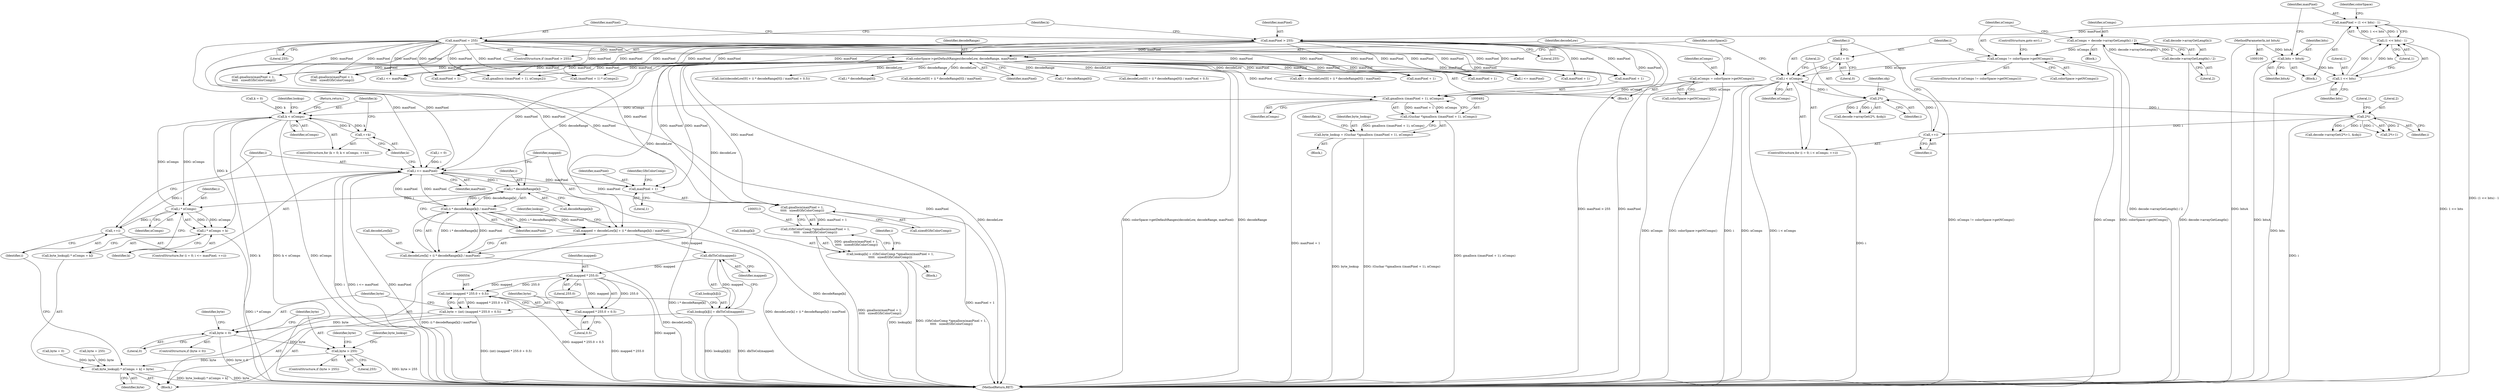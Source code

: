 digraph "0_poppler_7b2d314a61fd0e12f47c62996cb49ec0d1ba747a_4@API" {
"1000493" [label="(Call,gmallocn ((maxPixel + 1), nComps))"];
"1000136" [label="(Call,maxPixel > 255)"];
"1000125" [label="(Call,maxPixel = (1 << bits) - 1)"];
"1000127" [label="(Call,(1 << bits) - 1)"];
"1000128" [label="(Call,1 << bits)"];
"1000122" [label="(Call,bits = bitsA)"];
"1000101" [label="(MethodParameterIn,int bitsA)"];
"1000163" [label="(Call,colorSpace->getDefaultRanges(decodeLow, decodeRange, maxPixel))"];
"1000139" [label="(Call,maxPixel = 255)"];
"1000186" [label="(Call,i < nComps)"];
"1000189" [label="(Call,++i)"];
"1000211" [label="(Call,2*i)"];
"1000193" [label="(Call,2*i)"];
"1000183" [label="(Call,i = 0)"];
"1000177" [label="(Call,nComps != colorSpace->getNComps())"];
"1000171" [label="(Call,nComps = decode->arrayGetLength() / 2)"];
"1000173" [label="(Call,decode->arrayGetLength() / 2)"];
"1000160" [label="(Call,nComps = colorSpace->getNComps())"];
"1000491" [label="(Call,(Guchar *)gmallocn ((maxPixel + 1), nComps))"];
"1000489" [label="(Call,byte_lookup = (Guchar *)gmallocn ((maxPixel + 1), nComps))"];
"1000502" [label="(Call,k < nComps)"];
"1000505" [label="(Call,++k)"];
"1000579" [label="(Call,i * nComps)"];
"1000527" [label="(Call,++i)"];
"1000524" [label="(Call,i <= maxPixel)"];
"1000514" [label="(Call,gmallocn(maxPixel + 1,\n\t\t\t\t\t   sizeof(GfxColorComp)))"];
"1000512" [label="(Call,(GfxColorComp *)gmallocn(maxPixel + 1,\n\t\t\t\t\t   sizeof(GfxColorComp)))"];
"1000508" [label="(Call,lookup[k] = (GfxColorComp *)gmallocn(maxPixel + 1,\n\t\t\t\t\t   sizeof(GfxColorComp)))"];
"1000515" [label="(Call,maxPixel + 1)"];
"1000537" [label="(Call,i * decodeRange[k])"];
"1000536" [label="(Call,(i * decodeRange[k]) / maxPixel)"];
"1000530" [label="(Call,mapped = decodeLow[k] + (i * decodeRange[k]) / maxPixel)"];
"1000549" [label="(Call,dblToCol(mapped))"];
"1000543" [label="(Call,lookup[k][i] = dblToCol(mapped))"];
"1000556" [label="(Call,mapped * 255.0)"];
"1000553" [label="(Call,(int) (mapped * 255.0 + 0.5))"];
"1000551" [label="(Call,byte = (int) (mapped * 255.0 + 0.5))"];
"1000561" [label="(Call,byte < 0)"];
"1000569" [label="(Call,byte > 255)"];
"1000575" [label="(Call,byte_lookup[i * nComps + k] = byte)"];
"1000555" [label="(Call,mapped * 255.0 + 0.5)"];
"1000532" [label="(Call,decodeLow[k] + (i * decodeRange[k]) / maxPixel)"];
"1000578" [label="(Call,i * nComps + k)"];
"1000561" [label="(Call,byte < 0)"];
"1000494" [label="(Call,maxPixel + 1)"];
"1000189" [label="(Call,++i)"];
"1000519" [label="(Identifier,GfxColorComp)"];
"1000453" [label="(Call,i * decodeRange[0])"];
"1000515" [label="(Call,maxPixel + 1)"];
"1000509" [label="(Call,lookup[k])"];
"1000197" [label="(Identifier,obj)"];
"1000533" [label="(Call,decodeLow[k])"];
"1000127" [label="(Call,(1 << bits) - 1)"];
"1000551" [label="(Call,byte = (int) (mapped * 255.0 + 0.5))"];
"1000526" [label="(Identifier,maxPixel)"];
"1000506" [label="(Identifier,k)"];
"1000293" [label="(Call,gmallocn(maxPixel + 1,\n \t\t\t\t\t   sizeof(GfxColorComp)))"];
"1000514" [label="(Call,gmallocn(maxPixel + 1,\n\t\t\t\t\t   sizeof(GfxColorComp)))"];
"1000500" [label="(Identifier,k)"];
"1000528" [label="(Identifier,i)"];
"1000582" [label="(Identifier,k)"];
"1000555" [label="(Call,mapped * 255.0 + 0.5)"];
"1000573" [label="(Identifier,byte)"];
"1000137" [label="(Identifier,maxPixel)"];
"1000176" [label="(ControlStructure,if (nComps != colorSpace->getNComps()))"];
"1000187" [label="(Identifier,i)"];
"1000131" [label="(Literal,1)"];
"1000568" [label="(ControlStructure,if (byte > 255))"];
"1000128" [label="(Call,1 << bits)"];
"1000577" [label="(Identifier,byte_lookup)"];
"1000505" [label="(Call,++k)"];
"1000175" [label="(Literal,2)"];
"1000161" [label="(Identifier,nComps)"];
"1000532" [label="(Call,decodeLow[k] + (i * decodeRange[k]) / maxPixel)"];
"1000313" [label="(Call,decodeLow[0] + (i * decodeRange[0]) / maxPixel + 0.5)"];
"1000594" [label="(MethodReturn,RET)"];
"1000444" [label="(Call,x[0] = decodeLow[0] + (i * decodeRange[0]) / maxPixel)"];
"1000491" [label="(Call,(Guchar *)gmallocn ((maxPixel + 1), nComps))"];
"1000139" [label="(Call,maxPixel = 255)"];
"1000122" [label="(Call,bits = bitsA)"];
"1000162" [label="(Call,colorSpace->getNComps())"];
"1000104" [label="(Block,)"];
"1000517" [label="(Literal,1)"];
"1000188" [label="(Identifier,nComps)"];
"1000542" [label="(Identifier,maxPixel)"];
"1000502" [label="(Call,k < nComps)"];
"1000530" [label="(Call,mapped = decodeLow[k] + (i * decodeRange[k]) / maxPixel)"];
"1000125" [label="(Call,maxPixel = (1 << bits) - 1)"];
"1000504" [label="(Identifier,nComps)"];
"1000101" [label="(MethodParameterIn,int bitsA)"];
"1000182" [label="(ControlStructure,for (i = 0; i < nComps; ++i))"];
"1000179" [label="(Call,colorSpace->getNComps())"];
"1000583" [label="(Identifier,byte)"];
"1000136" [label="(Call,maxPixel > 255)"];
"1000498" [label="(ControlStructure,for (k = 0; k < nComps; ++k))"];
"1000144" [label="(Identifier,k)"];
"1000565" [label="(Identifier,byte)"];
"1000569" [label="(Call,byte > 255)"];
"1000212" [label="(Literal,2)"];
"1000174" [label="(Call,decode->arrayGetLength())"];
"1000236" [label="(Identifier,colorSpace2)"];
"1000311" [label="(Call,(int)(decodeLow[0] + (i * decodeRange[0]) / maxPixel + 0.5))"];
"1000178" [label="(Identifier,nComps)"];
"1000319" [label="(Call,i * decodeRange[0])"];
"1000173" [label="(Call,decode->arrayGetLength() / 2)"];
"1000428" [label="(Call,gmallocn(maxPixel + 1,\n\t\t\t\t\t   sizeof(GfxColorComp)))"];
"1000531" [label="(Identifier,mapped)"];
"1000536" [label="(Call,(i * decodeRange[k]) / maxPixel)"];
"1000581" [label="(Identifier,nComps)"];
"1000575" [label="(Call,byte_lookup[i * nComps + k] = byte)"];
"1000159" [label="(Block,)"];
"1000493" [label="(Call,gmallocn ((maxPixel + 1), nComps))"];
"1000546" [label="(Identifier,lookup)"];
"1000165" [label="(Identifier,decodeRange)"];
"1000550" [label="(Identifier,mapped)"];
"1000172" [label="(Identifier,nComps)"];
"1000499" [label="(Call,k = 0)"];
"1000209" [label="(Call,decode->arrayGet(2*i+1, &obj))"];
"1000164" [label="(Identifier,decodeLow)"];
"1000160" [label="(Call,nComps = colorSpace->getNComps())"];
"1000521" [label="(Call,i = 0)"];
"1000126" [label="(Identifier,maxPixel)"];
"1000448" [label="(Call,decodeLow[0] + (i * decodeRange[0]) / maxPixel)"];
"1000438" [label="(Call,i <= maxPixel)"];
"1000140" [label="(Identifier,maxPixel)"];
"1000488" [label="(Block,)"];
"1000559" [label="(Literal,0.5)"];
"1000497" [label="(Identifier,nComps)"];
"1000130" [label="(Identifier,bits)"];
"1000571" [label="(Literal,255)"];
"1000184" [label="(Identifier,i)"];
"1000529" [label="(Block,)"];
"1000580" [label="(Identifier,i)"];
"1000507" [label="(Block,)"];
"1000537" [label="(Call,i * decodeRange[k])"];
"1000579" [label="(Call,i * nComps)"];
"1000166" [label="(Identifier,maxPixel)"];
"1000578" [label="(Call,i * nComps + k)"];
"1000564" [label="(Call,byte = 0)"];
"1000570" [label="(Identifier,byte)"];
"1000133" [label="(Identifier,colorSpace)"];
"1000141" [label="(Literal,255)"];
"1000193" [label="(Call,2*i)"];
"1000520" [label="(ControlStructure,for (i = 0; i <= maxPixel; ++i))"];
"1000407" [label="(Call,gmallocn ((maxPixel + 1), nComps2))"];
"1000129" [label="(Literal,1)"];
"1000190" [label="(Identifier,i)"];
"1000516" [label="(Identifier,maxPixel)"];
"1000186" [label="(Call,i < nComps)"];
"1000408" [label="(Call,maxPixel + 1)"];
"1000211" [label="(Call,2*i)"];
"1000272" [label="(Call,(maxPixel + 1) * nComps2)"];
"1000510" [label="(Identifier,lookup)"];
"1000489" [label="(Call,byte_lookup = (Guchar *)gmallocn ((maxPixel + 1), nComps))"];
"1000294" [label="(Call,maxPixel + 1)"];
"1000192" [label="(Call,decode->arrayGet(2*i, &obj))"];
"1000183" [label="(Call,i = 0)"];
"1000195" [label="(Identifier,i)"];
"1000210" [label="(Call,2*i+1)"];
"1000214" [label="(Literal,1)"];
"1000185" [label="(Literal,0)"];
"1000576" [label="(Call,byte_lookup[i * nComps + k])"];
"1000177" [label="(Call,nComps != colorSpace->getNComps())"];
"1000584" [label="(Return,return;)"];
"1000171" [label="(Call,nComps = decode->arrayGetLength() / 2)"];
"1000429" [label="(Call,maxPixel + 1)"];
"1000549" [label="(Call,dblToCol(mapped))"];
"1000503" [label="(Identifier,k)"];
"1000556" [label="(Call,mapped * 255.0)"];
"1000558" [label="(Literal,255.0)"];
"1000563" [label="(Literal,0)"];
"1000138" [label="(Literal,255)"];
"1000539" [label="(Call,decodeRange[k])"];
"1000170" [label="(Block,)"];
"1000163" [label="(Call,colorSpace->getDefaultRanges(decodeLow, decodeRange, maxPixel))"];
"1000303" [label="(Call,i <= maxPixel)"];
"1000557" [label="(Identifier,mapped)"];
"1000525" [label="(Identifier,i)"];
"1000194" [label="(Literal,2)"];
"1000560" [label="(ControlStructure,if (byte < 0))"];
"1000124" [label="(Identifier,bitsA)"];
"1000213" [label="(Identifier,i)"];
"1000512" [label="(Call,(GfxColorComp *)gmallocn(maxPixel + 1,\n\t\t\t\t\t   sizeof(GfxColorComp)))"];
"1000135" [label="(ControlStructure,if (maxPixel > 255))"];
"1000527" [label="(Call,++i)"];
"1000123" [label="(Identifier,bits)"];
"1000553" [label="(Call,(int) (mapped * 255.0 + 0.5))"];
"1000522" [label="(Identifier,i)"];
"1000552" [label="(Identifier,byte)"];
"1000562" [label="(Identifier,byte)"];
"1000524" [label="(Call,i <= maxPixel)"];
"1000544" [label="(Call,lookup[k][i])"];
"1000273" [label="(Call,maxPixel + 1)"];
"1000538" [label="(Identifier,i)"];
"1000181" [label="(ControlStructure,goto err1;)"];
"1000543" [label="(Call,lookup[k][i] = dblToCol(mapped))"];
"1000518" [label="(Call,sizeof(GfxColorComp))"];
"1000508" [label="(Call,lookup[k] = (GfxColorComp *)gmallocn(maxPixel + 1,\n\t\t\t\t\t   sizeof(GfxColorComp)))"];
"1000572" [label="(Call,byte = 255)"];
"1000490" [label="(Identifier,byte_lookup)"];
"1000493" -> "1000491"  [label="AST: "];
"1000493" -> "1000497"  [label="CFG: "];
"1000494" -> "1000493"  [label="AST: "];
"1000497" -> "1000493"  [label="AST: "];
"1000491" -> "1000493"  [label="CFG: "];
"1000493" -> "1000594"  [label="DDG: maxPixel + 1"];
"1000493" -> "1000491"  [label="DDG: maxPixel + 1"];
"1000493" -> "1000491"  [label="DDG: nComps"];
"1000136" -> "1000493"  [label="DDG: maxPixel"];
"1000163" -> "1000493"  [label="DDG: maxPixel"];
"1000139" -> "1000493"  [label="DDG: maxPixel"];
"1000186" -> "1000493"  [label="DDG: nComps"];
"1000160" -> "1000493"  [label="DDG: nComps"];
"1000493" -> "1000502"  [label="DDG: nComps"];
"1000136" -> "1000135"  [label="AST: "];
"1000136" -> "1000138"  [label="CFG: "];
"1000137" -> "1000136"  [label="AST: "];
"1000138" -> "1000136"  [label="AST: "];
"1000140" -> "1000136"  [label="CFG: "];
"1000144" -> "1000136"  [label="CFG: "];
"1000136" -> "1000594"  [label="DDG: maxPixel > 255"];
"1000136" -> "1000594"  [label="DDG: maxPixel"];
"1000125" -> "1000136"  [label="DDG: maxPixel"];
"1000136" -> "1000163"  [label="DDG: maxPixel"];
"1000136" -> "1000272"  [label="DDG: maxPixel"];
"1000136" -> "1000273"  [label="DDG: maxPixel"];
"1000136" -> "1000293"  [label="DDG: maxPixel"];
"1000136" -> "1000294"  [label="DDG: maxPixel"];
"1000136" -> "1000303"  [label="DDG: maxPixel"];
"1000136" -> "1000407"  [label="DDG: maxPixel"];
"1000136" -> "1000408"  [label="DDG: maxPixel"];
"1000136" -> "1000428"  [label="DDG: maxPixel"];
"1000136" -> "1000429"  [label="DDG: maxPixel"];
"1000136" -> "1000438"  [label="DDG: maxPixel"];
"1000136" -> "1000494"  [label="DDG: maxPixel"];
"1000136" -> "1000514"  [label="DDG: maxPixel"];
"1000136" -> "1000515"  [label="DDG: maxPixel"];
"1000136" -> "1000524"  [label="DDG: maxPixel"];
"1000125" -> "1000104"  [label="AST: "];
"1000125" -> "1000127"  [label="CFG: "];
"1000126" -> "1000125"  [label="AST: "];
"1000127" -> "1000125"  [label="AST: "];
"1000133" -> "1000125"  [label="CFG: "];
"1000125" -> "1000594"  [label="DDG: (1 << bits) - 1"];
"1000127" -> "1000125"  [label="DDG: 1 << bits"];
"1000127" -> "1000125"  [label="DDG: 1"];
"1000127" -> "1000131"  [label="CFG: "];
"1000128" -> "1000127"  [label="AST: "];
"1000131" -> "1000127"  [label="AST: "];
"1000127" -> "1000594"  [label="DDG: 1 << bits"];
"1000128" -> "1000127"  [label="DDG: 1"];
"1000128" -> "1000127"  [label="DDG: bits"];
"1000128" -> "1000130"  [label="CFG: "];
"1000129" -> "1000128"  [label="AST: "];
"1000130" -> "1000128"  [label="AST: "];
"1000131" -> "1000128"  [label="CFG: "];
"1000128" -> "1000594"  [label="DDG: bits"];
"1000122" -> "1000128"  [label="DDG: bits"];
"1000122" -> "1000104"  [label="AST: "];
"1000122" -> "1000124"  [label="CFG: "];
"1000123" -> "1000122"  [label="AST: "];
"1000124" -> "1000122"  [label="AST: "];
"1000126" -> "1000122"  [label="CFG: "];
"1000122" -> "1000594"  [label="DDG: bitsA"];
"1000101" -> "1000122"  [label="DDG: bitsA"];
"1000101" -> "1000100"  [label="AST: "];
"1000101" -> "1000594"  [label="DDG: bitsA"];
"1000163" -> "1000159"  [label="AST: "];
"1000163" -> "1000166"  [label="CFG: "];
"1000164" -> "1000163"  [label="AST: "];
"1000165" -> "1000163"  [label="AST: "];
"1000166" -> "1000163"  [label="AST: "];
"1000236" -> "1000163"  [label="CFG: "];
"1000163" -> "1000594"  [label="DDG: decodeLow"];
"1000163" -> "1000594"  [label="DDG: colorSpace->getDefaultRanges(decodeLow, decodeRange, maxPixel)"];
"1000163" -> "1000594"  [label="DDG: decodeRange"];
"1000139" -> "1000163"  [label="DDG: maxPixel"];
"1000163" -> "1000272"  [label="DDG: maxPixel"];
"1000163" -> "1000273"  [label="DDG: maxPixel"];
"1000163" -> "1000293"  [label="DDG: maxPixel"];
"1000163" -> "1000294"  [label="DDG: maxPixel"];
"1000163" -> "1000303"  [label="DDG: maxPixel"];
"1000163" -> "1000311"  [label="DDG: decodeLow"];
"1000163" -> "1000313"  [label="DDG: decodeLow"];
"1000163" -> "1000319"  [label="DDG: decodeRange"];
"1000163" -> "1000407"  [label="DDG: maxPixel"];
"1000163" -> "1000408"  [label="DDG: maxPixel"];
"1000163" -> "1000428"  [label="DDG: maxPixel"];
"1000163" -> "1000429"  [label="DDG: maxPixel"];
"1000163" -> "1000438"  [label="DDG: maxPixel"];
"1000163" -> "1000444"  [label="DDG: decodeLow"];
"1000163" -> "1000448"  [label="DDG: decodeLow"];
"1000163" -> "1000453"  [label="DDG: decodeRange"];
"1000163" -> "1000494"  [label="DDG: maxPixel"];
"1000163" -> "1000514"  [label="DDG: maxPixel"];
"1000163" -> "1000515"  [label="DDG: maxPixel"];
"1000163" -> "1000524"  [label="DDG: maxPixel"];
"1000163" -> "1000530"  [label="DDG: decodeLow"];
"1000163" -> "1000532"  [label="DDG: decodeLow"];
"1000163" -> "1000537"  [label="DDG: decodeRange"];
"1000139" -> "1000135"  [label="AST: "];
"1000139" -> "1000141"  [label="CFG: "];
"1000140" -> "1000139"  [label="AST: "];
"1000141" -> "1000139"  [label="AST: "];
"1000144" -> "1000139"  [label="CFG: "];
"1000139" -> "1000594"  [label="DDG: maxPixel"];
"1000139" -> "1000272"  [label="DDG: maxPixel"];
"1000139" -> "1000273"  [label="DDG: maxPixel"];
"1000139" -> "1000293"  [label="DDG: maxPixel"];
"1000139" -> "1000294"  [label="DDG: maxPixel"];
"1000139" -> "1000303"  [label="DDG: maxPixel"];
"1000139" -> "1000407"  [label="DDG: maxPixel"];
"1000139" -> "1000408"  [label="DDG: maxPixel"];
"1000139" -> "1000428"  [label="DDG: maxPixel"];
"1000139" -> "1000429"  [label="DDG: maxPixel"];
"1000139" -> "1000438"  [label="DDG: maxPixel"];
"1000139" -> "1000494"  [label="DDG: maxPixel"];
"1000139" -> "1000514"  [label="DDG: maxPixel"];
"1000139" -> "1000515"  [label="DDG: maxPixel"];
"1000139" -> "1000524"  [label="DDG: maxPixel"];
"1000186" -> "1000182"  [label="AST: "];
"1000186" -> "1000188"  [label="CFG: "];
"1000187" -> "1000186"  [label="AST: "];
"1000188" -> "1000186"  [label="AST: "];
"1000194" -> "1000186"  [label="CFG: "];
"1000236" -> "1000186"  [label="CFG: "];
"1000186" -> "1000594"  [label="DDG: nComps"];
"1000186" -> "1000594"  [label="DDG: i < nComps"];
"1000186" -> "1000594"  [label="DDG: i"];
"1000189" -> "1000186"  [label="DDG: i"];
"1000183" -> "1000186"  [label="DDG: i"];
"1000177" -> "1000186"  [label="DDG: nComps"];
"1000186" -> "1000193"  [label="DDG: i"];
"1000189" -> "1000182"  [label="AST: "];
"1000189" -> "1000190"  [label="CFG: "];
"1000190" -> "1000189"  [label="AST: "];
"1000187" -> "1000189"  [label="CFG: "];
"1000211" -> "1000189"  [label="DDG: i"];
"1000211" -> "1000210"  [label="AST: "];
"1000211" -> "1000213"  [label="CFG: "];
"1000212" -> "1000211"  [label="AST: "];
"1000213" -> "1000211"  [label="AST: "];
"1000214" -> "1000211"  [label="CFG: "];
"1000211" -> "1000594"  [label="DDG: i"];
"1000211" -> "1000209"  [label="DDG: 2"];
"1000211" -> "1000209"  [label="DDG: i"];
"1000211" -> "1000210"  [label="DDG: 2"];
"1000211" -> "1000210"  [label="DDG: i"];
"1000193" -> "1000211"  [label="DDG: i"];
"1000193" -> "1000192"  [label="AST: "];
"1000193" -> "1000195"  [label="CFG: "];
"1000194" -> "1000193"  [label="AST: "];
"1000195" -> "1000193"  [label="AST: "];
"1000197" -> "1000193"  [label="CFG: "];
"1000193" -> "1000594"  [label="DDG: i"];
"1000193" -> "1000192"  [label="DDG: 2"];
"1000193" -> "1000192"  [label="DDG: i"];
"1000183" -> "1000182"  [label="AST: "];
"1000183" -> "1000185"  [label="CFG: "];
"1000184" -> "1000183"  [label="AST: "];
"1000185" -> "1000183"  [label="AST: "];
"1000187" -> "1000183"  [label="CFG: "];
"1000177" -> "1000176"  [label="AST: "];
"1000177" -> "1000179"  [label="CFG: "];
"1000178" -> "1000177"  [label="AST: "];
"1000179" -> "1000177"  [label="AST: "];
"1000181" -> "1000177"  [label="CFG: "];
"1000184" -> "1000177"  [label="CFG: "];
"1000177" -> "1000594"  [label="DDG: nComps"];
"1000177" -> "1000594"  [label="DDG: colorSpace->getNComps()"];
"1000177" -> "1000594"  [label="DDG: nComps != colorSpace->getNComps()"];
"1000171" -> "1000177"  [label="DDG: nComps"];
"1000171" -> "1000170"  [label="AST: "];
"1000171" -> "1000173"  [label="CFG: "];
"1000172" -> "1000171"  [label="AST: "];
"1000173" -> "1000171"  [label="AST: "];
"1000178" -> "1000171"  [label="CFG: "];
"1000171" -> "1000594"  [label="DDG: decode->arrayGetLength() / 2"];
"1000173" -> "1000171"  [label="DDG: decode->arrayGetLength()"];
"1000173" -> "1000171"  [label="DDG: 2"];
"1000173" -> "1000175"  [label="CFG: "];
"1000174" -> "1000173"  [label="AST: "];
"1000175" -> "1000173"  [label="AST: "];
"1000173" -> "1000594"  [label="DDG: decode->arrayGetLength()"];
"1000160" -> "1000159"  [label="AST: "];
"1000160" -> "1000162"  [label="CFG: "];
"1000161" -> "1000160"  [label="AST: "];
"1000162" -> "1000160"  [label="AST: "];
"1000164" -> "1000160"  [label="CFG: "];
"1000160" -> "1000594"  [label="DDG: colorSpace->getNComps()"];
"1000160" -> "1000594"  [label="DDG: nComps"];
"1000491" -> "1000489"  [label="AST: "];
"1000492" -> "1000491"  [label="AST: "];
"1000489" -> "1000491"  [label="CFG: "];
"1000491" -> "1000594"  [label="DDG: gmallocn ((maxPixel + 1), nComps)"];
"1000491" -> "1000489"  [label="DDG: gmallocn ((maxPixel + 1), nComps)"];
"1000489" -> "1000488"  [label="AST: "];
"1000490" -> "1000489"  [label="AST: "];
"1000500" -> "1000489"  [label="CFG: "];
"1000489" -> "1000594"  [label="DDG: (Guchar *)gmallocn ((maxPixel + 1), nComps)"];
"1000489" -> "1000594"  [label="DDG: byte_lookup"];
"1000502" -> "1000498"  [label="AST: "];
"1000502" -> "1000504"  [label="CFG: "];
"1000503" -> "1000502"  [label="AST: "];
"1000504" -> "1000502"  [label="AST: "];
"1000510" -> "1000502"  [label="CFG: "];
"1000584" -> "1000502"  [label="CFG: "];
"1000502" -> "1000594"  [label="DDG: k"];
"1000502" -> "1000594"  [label="DDG: k < nComps"];
"1000502" -> "1000594"  [label="DDG: nComps"];
"1000505" -> "1000502"  [label="DDG: k"];
"1000499" -> "1000502"  [label="DDG: k"];
"1000579" -> "1000502"  [label="DDG: nComps"];
"1000502" -> "1000505"  [label="DDG: k"];
"1000502" -> "1000579"  [label="DDG: nComps"];
"1000502" -> "1000578"  [label="DDG: k"];
"1000505" -> "1000498"  [label="AST: "];
"1000505" -> "1000506"  [label="CFG: "];
"1000506" -> "1000505"  [label="AST: "];
"1000503" -> "1000505"  [label="CFG: "];
"1000579" -> "1000578"  [label="AST: "];
"1000579" -> "1000581"  [label="CFG: "];
"1000580" -> "1000579"  [label="AST: "];
"1000581" -> "1000579"  [label="AST: "];
"1000582" -> "1000579"  [label="CFG: "];
"1000579" -> "1000527"  [label="DDG: i"];
"1000579" -> "1000578"  [label="DDG: i"];
"1000579" -> "1000578"  [label="DDG: nComps"];
"1000537" -> "1000579"  [label="DDG: i"];
"1000527" -> "1000520"  [label="AST: "];
"1000527" -> "1000528"  [label="CFG: "];
"1000528" -> "1000527"  [label="AST: "];
"1000525" -> "1000527"  [label="CFG: "];
"1000527" -> "1000524"  [label="DDG: i"];
"1000524" -> "1000520"  [label="AST: "];
"1000524" -> "1000526"  [label="CFG: "];
"1000525" -> "1000524"  [label="AST: "];
"1000526" -> "1000524"  [label="AST: "];
"1000531" -> "1000524"  [label="CFG: "];
"1000506" -> "1000524"  [label="CFG: "];
"1000524" -> "1000594"  [label="DDG: i"];
"1000524" -> "1000594"  [label="DDG: i <= maxPixel"];
"1000524" -> "1000594"  [label="DDG: maxPixel"];
"1000524" -> "1000514"  [label="DDG: maxPixel"];
"1000524" -> "1000515"  [label="DDG: maxPixel"];
"1000521" -> "1000524"  [label="DDG: i"];
"1000536" -> "1000524"  [label="DDG: maxPixel"];
"1000524" -> "1000537"  [label="DDG: i"];
"1000524" -> "1000536"  [label="DDG: maxPixel"];
"1000514" -> "1000512"  [label="AST: "];
"1000514" -> "1000518"  [label="CFG: "];
"1000515" -> "1000514"  [label="AST: "];
"1000518" -> "1000514"  [label="AST: "];
"1000512" -> "1000514"  [label="CFG: "];
"1000514" -> "1000594"  [label="DDG: maxPixel + 1"];
"1000514" -> "1000512"  [label="DDG: maxPixel + 1"];
"1000512" -> "1000508"  [label="AST: "];
"1000513" -> "1000512"  [label="AST: "];
"1000508" -> "1000512"  [label="CFG: "];
"1000512" -> "1000594"  [label="DDG: gmallocn(maxPixel + 1,\n\t\t\t\t\t   sizeof(GfxColorComp))"];
"1000512" -> "1000508"  [label="DDG: gmallocn(maxPixel + 1,\n\t\t\t\t\t   sizeof(GfxColorComp))"];
"1000508" -> "1000507"  [label="AST: "];
"1000509" -> "1000508"  [label="AST: "];
"1000522" -> "1000508"  [label="CFG: "];
"1000508" -> "1000594"  [label="DDG: lookup[k]"];
"1000508" -> "1000594"  [label="DDG: (GfxColorComp *)gmallocn(maxPixel + 1,\n\t\t\t\t\t   sizeof(GfxColorComp))"];
"1000515" -> "1000517"  [label="CFG: "];
"1000516" -> "1000515"  [label="AST: "];
"1000517" -> "1000515"  [label="AST: "];
"1000519" -> "1000515"  [label="CFG: "];
"1000537" -> "1000536"  [label="AST: "];
"1000537" -> "1000539"  [label="CFG: "];
"1000538" -> "1000537"  [label="AST: "];
"1000539" -> "1000537"  [label="AST: "];
"1000542" -> "1000537"  [label="CFG: "];
"1000537" -> "1000594"  [label="DDG: decodeRange[k]"];
"1000537" -> "1000536"  [label="DDG: i"];
"1000537" -> "1000536"  [label="DDG: decodeRange[k]"];
"1000536" -> "1000532"  [label="AST: "];
"1000536" -> "1000542"  [label="CFG: "];
"1000542" -> "1000536"  [label="AST: "];
"1000532" -> "1000536"  [label="CFG: "];
"1000536" -> "1000594"  [label="DDG: i * decodeRange[k]"];
"1000536" -> "1000530"  [label="DDG: i * decodeRange[k]"];
"1000536" -> "1000530"  [label="DDG: maxPixel"];
"1000536" -> "1000532"  [label="DDG: i * decodeRange[k]"];
"1000536" -> "1000532"  [label="DDG: maxPixel"];
"1000530" -> "1000529"  [label="AST: "];
"1000530" -> "1000532"  [label="CFG: "];
"1000531" -> "1000530"  [label="AST: "];
"1000532" -> "1000530"  [label="AST: "];
"1000546" -> "1000530"  [label="CFG: "];
"1000530" -> "1000594"  [label="DDG: decodeLow[k] + (i * decodeRange[k]) / maxPixel"];
"1000530" -> "1000549"  [label="DDG: mapped"];
"1000549" -> "1000543"  [label="AST: "];
"1000549" -> "1000550"  [label="CFG: "];
"1000550" -> "1000549"  [label="AST: "];
"1000543" -> "1000549"  [label="CFG: "];
"1000549" -> "1000543"  [label="DDG: mapped"];
"1000549" -> "1000556"  [label="DDG: mapped"];
"1000543" -> "1000529"  [label="AST: "];
"1000544" -> "1000543"  [label="AST: "];
"1000552" -> "1000543"  [label="CFG: "];
"1000543" -> "1000594"  [label="DDG: lookup[k][i]"];
"1000543" -> "1000594"  [label="DDG: dblToCol(mapped)"];
"1000556" -> "1000555"  [label="AST: "];
"1000556" -> "1000558"  [label="CFG: "];
"1000557" -> "1000556"  [label="AST: "];
"1000558" -> "1000556"  [label="AST: "];
"1000559" -> "1000556"  [label="CFG: "];
"1000556" -> "1000594"  [label="DDG: mapped"];
"1000556" -> "1000553"  [label="DDG: mapped"];
"1000556" -> "1000553"  [label="DDG: 255.0"];
"1000556" -> "1000555"  [label="DDG: mapped"];
"1000556" -> "1000555"  [label="DDG: 255.0"];
"1000553" -> "1000551"  [label="AST: "];
"1000553" -> "1000555"  [label="CFG: "];
"1000554" -> "1000553"  [label="AST: "];
"1000555" -> "1000553"  [label="AST: "];
"1000551" -> "1000553"  [label="CFG: "];
"1000553" -> "1000594"  [label="DDG: mapped * 255.0 + 0.5"];
"1000553" -> "1000551"  [label="DDG: mapped * 255.0 + 0.5"];
"1000551" -> "1000529"  [label="AST: "];
"1000552" -> "1000551"  [label="AST: "];
"1000562" -> "1000551"  [label="CFG: "];
"1000551" -> "1000594"  [label="DDG: (int) (mapped * 255.0 + 0.5)"];
"1000551" -> "1000561"  [label="DDG: byte"];
"1000561" -> "1000560"  [label="AST: "];
"1000561" -> "1000563"  [label="CFG: "];
"1000562" -> "1000561"  [label="AST: "];
"1000563" -> "1000561"  [label="AST: "];
"1000565" -> "1000561"  [label="CFG: "];
"1000570" -> "1000561"  [label="CFG: "];
"1000561" -> "1000594"  [label="DDG: byte < 0"];
"1000561" -> "1000569"  [label="DDG: byte"];
"1000569" -> "1000568"  [label="AST: "];
"1000569" -> "1000571"  [label="CFG: "];
"1000570" -> "1000569"  [label="AST: "];
"1000571" -> "1000569"  [label="AST: "];
"1000573" -> "1000569"  [label="CFG: "];
"1000577" -> "1000569"  [label="CFG: "];
"1000569" -> "1000594"  [label="DDG: byte > 255"];
"1000569" -> "1000575"  [label="DDG: byte"];
"1000575" -> "1000529"  [label="AST: "];
"1000575" -> "1000583"  [label="CFG: "];
"1000576" -> "1000575"  [label="AST: "];
"1000583" -> "1000575"  [label="AST: "];
"1000528" -> "1000575"  [label="CFG: "];
"1000575" -> "1000594"  [label="DDG: byte"];
"1000575" -> "1000594"  [label="DDG: byte_lookup[i * nComps + k]"];
"1000564" -> "1000575"  [label="DDG: byte"];
"1000572" -> "1000575"  [label="DDG: byte"];
"1000555" -> "1000559"  [label="CFG: "];
"1000559" -> "1000555"  [label="AST: "];
"1000555" -> "1000594"  [label="DDG: mapped * 255.0"];
"1000533" -> "1000532"  [label="AST: "];
"1000532" -> "1000594"  [label="DDG: decodeLow[k]"];
"1000532" -> "1000594"  [label="DDG: (i * decodeRange[k]) / maxPixel"];
"1000578" -> "1000576"  [label="AST: "];
"1000578" -> "1000582"  [label="CFG: "];
"1000582" -> "1000578"  [label="AST: "];
"1000576" -> "1000578"  [label="CFG: "];
"1000578" -> "1000594"  [label="DDG: i * nComps"];
}
